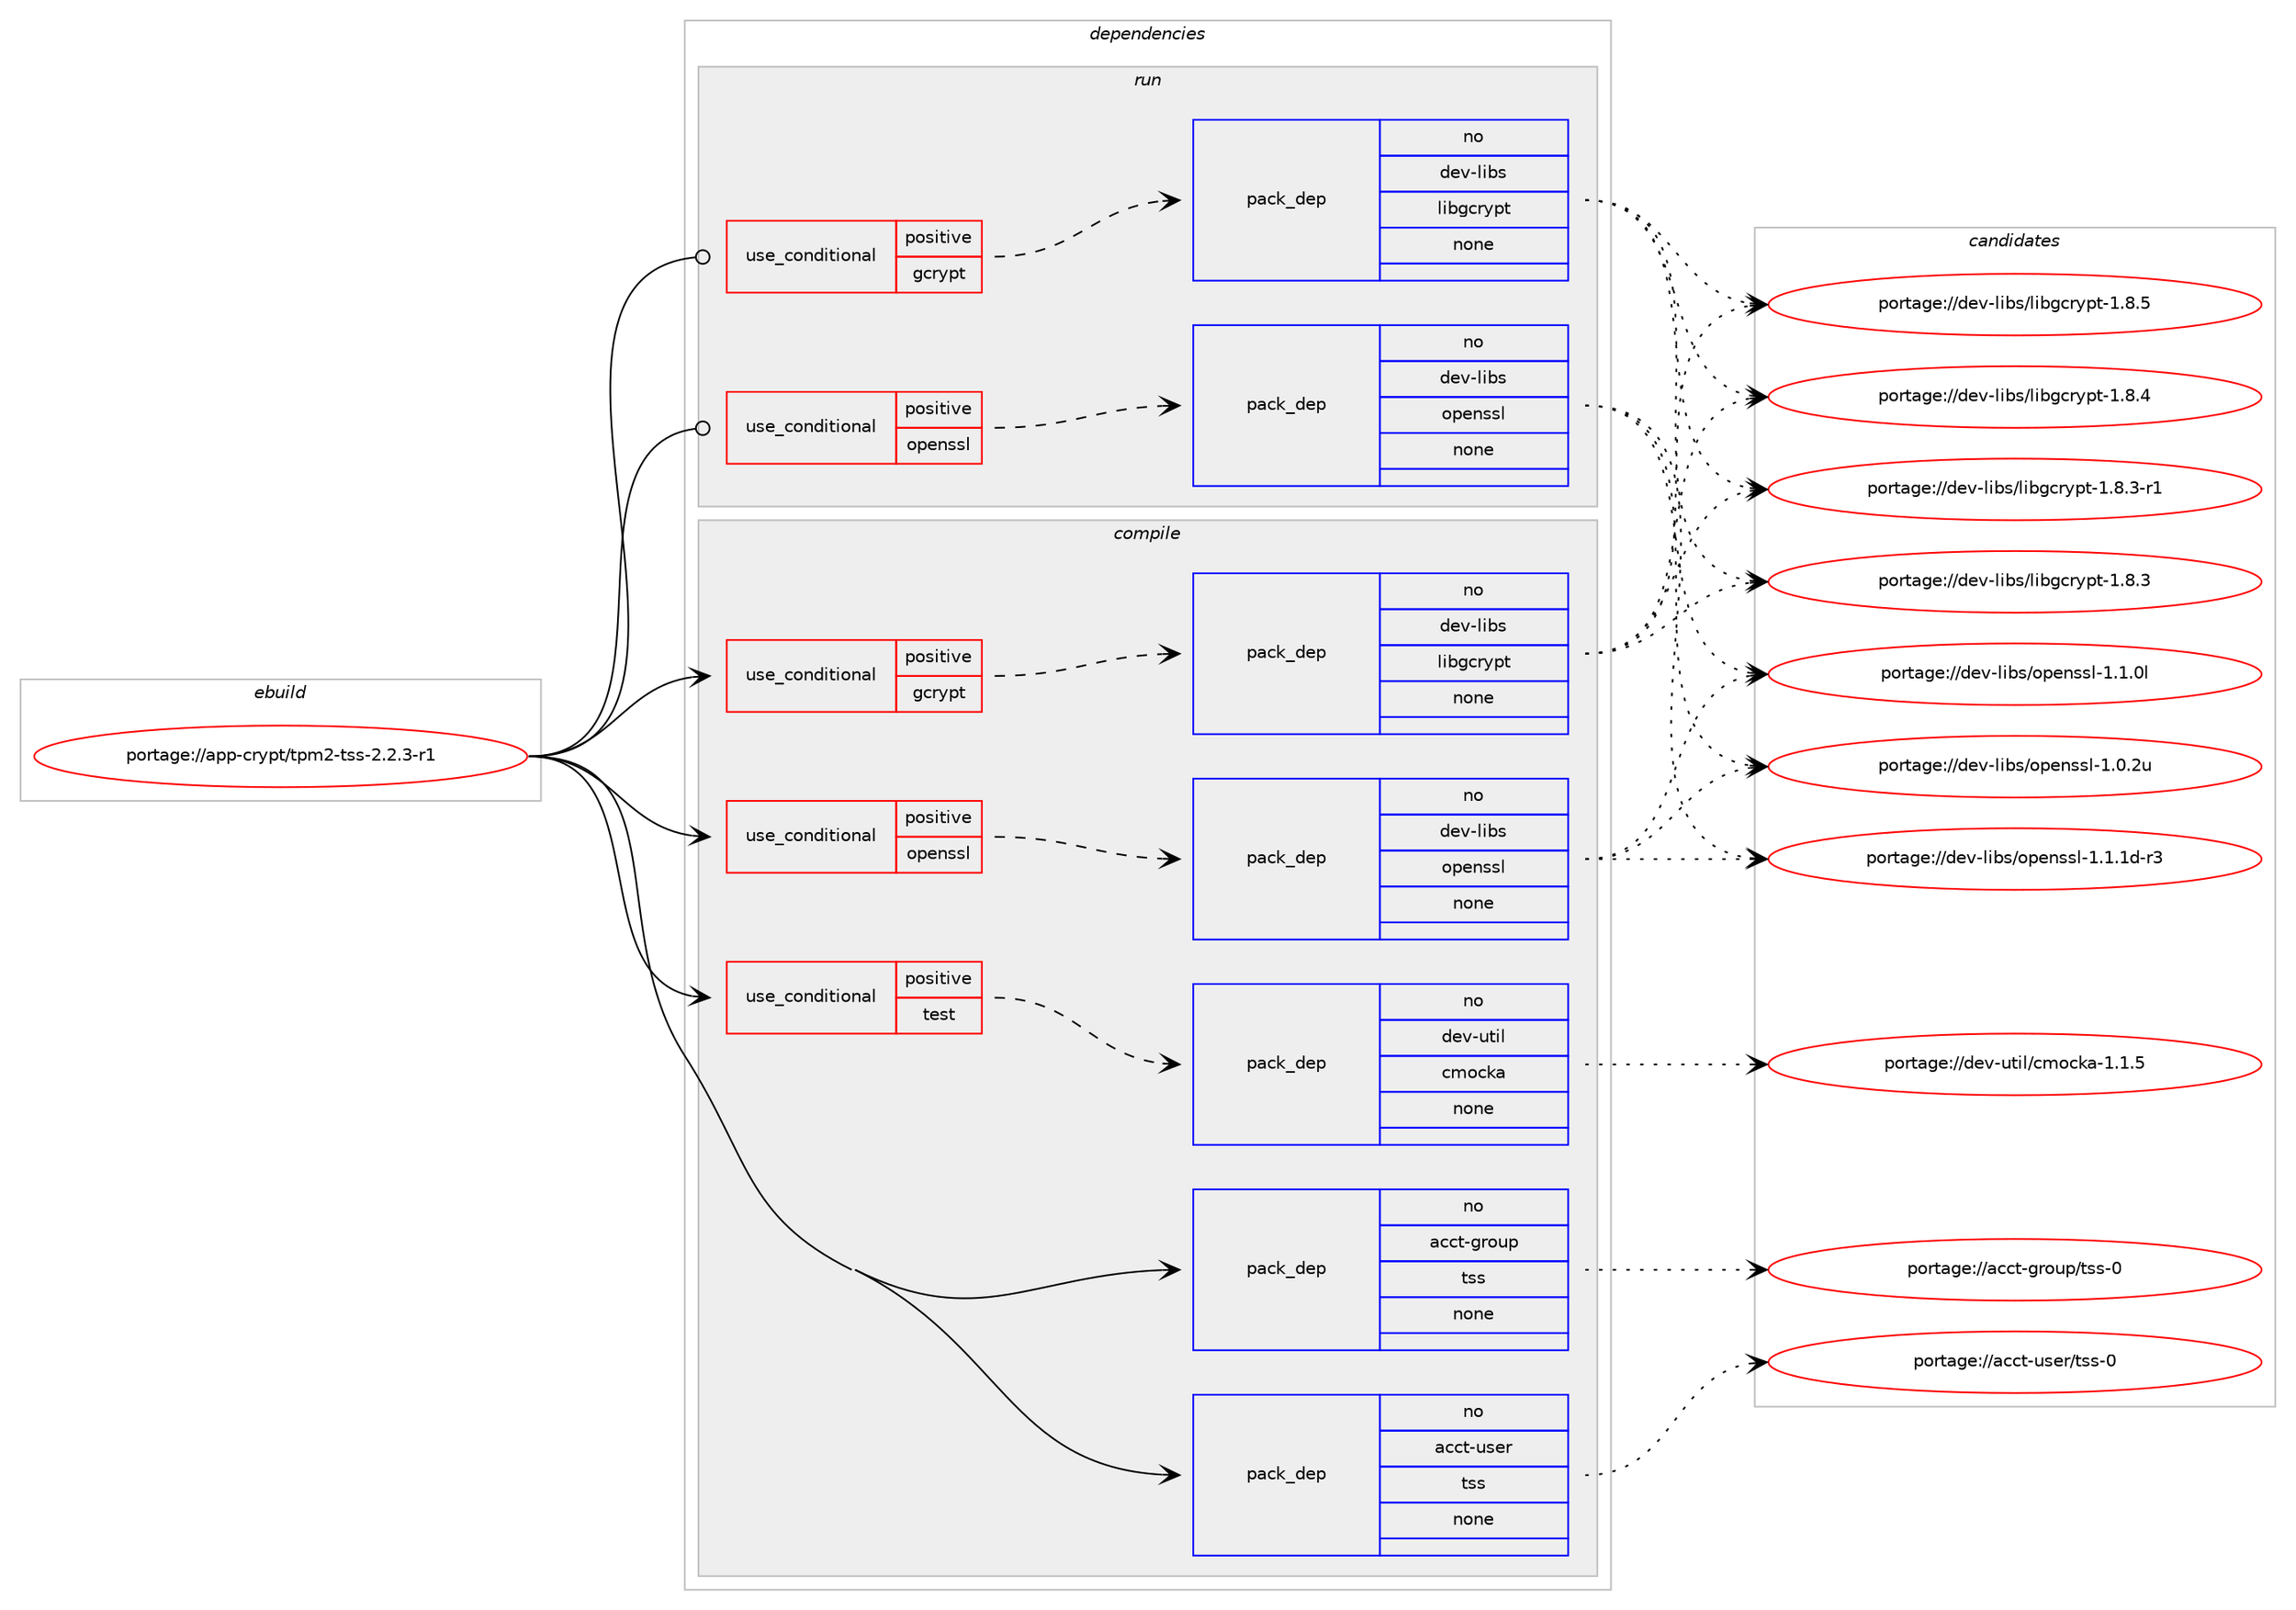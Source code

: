digraph prolog {

# *************
# Graph options
# *************

newrank=true;
concentrate=true;
compound=true;
graph [rankdir=LR,fontname=Helvetica,fontsize=10,ranksep=1.5];#, ranksep=2.5, nodesep=0.2];
edge  [arrowhead=vee];
node  [fontname=Helvetica,fontsize=10];

# **********
# The ebuild
# **********

subgraph cluster_leftcol {
color=gray;
label=<<i>ebuild</i>>;
id [label="portage://app-crypt/tpm2-tss-2.2.3-r1", color=red, width=4, href="../app-crypt/tpm2-tss-2.2.3-r1.svg"];
}

# ****************
# The dependencies
# ****************

subgraph cluster_midcol {
color=gray;
label=<<i>dependencies</i>>;
subgraph cluster_compile {
fillcolor="#eeeeee";
style=filled;
label=<<i>compile</i>>;
subgraph cond151086 {
dependency641281 [label=<<TABLE BORDER="0" CELLBORDER="1" CELLSPACING="0" CELLPADDING="4"><TR><TD ROWSPAN="3" CELLPADDING="10">use_conditional</TD></TR><TR><TD>positive</TD></TR><TR><TD>gcrypt</TD></TR></TABLE>>, shape=none, color=red];
subgraph pack481679 {
dependency641282 [label=<<TABLE BORDER="0" CELLBORDER="1" CELLSPACING="0" CELLPADDING="4" WIDTH="220"><TR><TD ROWSPAN="6" CELLPADDING="30">pack_dep</TD></TR><TR><TD WIDTH="110">no</TD></TR><TR><TD>dev-libs</TD></TR><TR><TD>libgcrypt</TD></TR><TR><TD>none</TD></TR><TR><TD></TD></TR></TABLE>>, shape=none, color=blue];
}
dependency641281:e -> dependency641282:w [weight=20,style="dashed",arrowhead="vee"];
}
id:e -> dependency641281:w [weight=20,style="solid",arrowhead="vee"];
subgraph cond151087 {
dependency641283 [label=<<TABLE BORDER="0" CELLBORDER="1" CELLSPACING="0" CELLPADDING="4"><TR><TD ROWSPAN="3" CELLPADDING="10">use_conditional</TD></TR><TR><TD>positive</TD></TR><TR><TD>openssl</TD></TR></TABLE>>, shape=none, color=red];
subgraph pack481680 {
dependency641284 [label=<<TABLE BORDER="0" CELLBORDER="1" CELLSPACING="0" CELLPADDING="4" WIDTH="220"><TR><TD ROWSPAN="6" CELLPADDING="30">pack_dep</TD></TR><TR><TD WIDTH="110">no</TD></TR><TR><TD>dev-libs</TD></TR><TR><TD>openssl</TD></TR><TR><TD>none</TD></TR><TR><TD></TD></TR></TABLE>>, shape=none, color=blue];
}
dependency641283:e -> dependency641284:w [weight=20,style="dashed",arrowhead="vee"];
}
id:e -> dependency641283:w [weight=20,style="solid",arrowhead="vee"];
subgraph cond151088 {
dependency641285 [label=<<TABLE BORDER="0" CELLBORDER="1" CELLSPACING="0" CELLPADDING="4"><TR><TD ROWSPAN="3" CELLPADDING="10">use_conditional</TD></TR><TR><TD>positive</TD></TR><TR><TD>test</TD></TR></TABLE>>, shape=none, color=red];
subgraph pack481681 {
dependency641286 [label=<<TABLE BORDER="0" CELLBORDER="1" CELLSPACING="0" CELLPADDING="4" WIDTH="220"><TR><TD ROWSPAN="6" CELLPADDING="30">pack_dep</TD></TR><TR><TD WIDTH="110">no</TD></TR><TR><TD>dev-util</TD></TR><TR><TD>cmocka</TD></TR><TR><TD>none</TD></TR><TR><TD></TD></TR></TABLE>>, shape=none, color=blue];
}
dependency641285:e -> dependency641286:w [weight=20,style="dashed",arrowhead="vee"];
}
id:e -> dependency641285:w [weight=20,style="solid",arrowhead="vee"];
subgraph pack481682 {
dependency641287 [label=<<TABLE BORDER="0" CELLBORDER="1" CELLSPACING="0" CELLPADDING="4" WIDTH="220"><TR><TD ROWSPAN="6" CELLPADDING="30">pack_dep</TD></TR><TR><TD WIDTH="110">no</TD></TR><TR><TD>acct-group</TD></TR><TR><TD>tss</TD></TR><TR><TD>none</TD></TR><TR><TD></TD></TR></TABLE>>, shape=none, color=blue];
}
id:e -> dependency641287:w [weight=20,style="solid",arrowhead="vee"];
subgraph pack481683 {
dependency641288 [label=<<TABLE BORDER="0" CELLBORDER="1" CELLSPACING="0" CELLPADDING="4" WIDTH="220"><TR><TD ROWSPAN="6" CELLPADDING="30">pack_dep</TD></TR><TR><TD WIDTH="110">no</TD></TR><TR><TD>acct-user</TD></TR><TR><TD>tss</TD></TR><TR><TD>none</TD></TR><TR><TD></TD></TR></TABLE>>, shape=none, color=blue];
}
id:e -> dependency641288:w [weight=20,style="solid",arrowhead="vee"];
}
subgraph cluster_compileandrun {
fillcolor="#eeeeee";
style=filled;
label=<<i>compile and run</i>>;
}
subgraph cluster_run {
fillcolor="#eeeeee";
style=filled;
label=<<i>run</i>>;
subgraph cond151089 {
dependency641289 [label=<<TABLE BORDER="0" CELLBORDER="1" CELLSPACING="0" CELLPADDING="4"><TR><TD ROWSPAN="3" CELLPADDING="10">use_conditional</TD></TR><TR><TD>positive</TD></TR><TR><TD>gcrypt</TD></TR></TABLE>>, shape=none, color=red];
subgraph pack481684 {
dependency641290 [label=<<TABLE BORDER="0" CELLBORDER="1" CELLSPACING="0" CELLPADDING="4" WIDTH="220"><TR><TD ROWSPAN="6" CELLPADDING="30">pack_dep</TD></TR><TR><TD WIDTH="110">no</TD></TR><TR><TD>dev-libs</TD></TR><TR><TD>libgcrypt</TD></TR><TR><TD>none</TD></TR><TR><TD></TD></TR></TABLE>>, shape=none, color=blue];
}
dependency641289:e -> dependency641290:w [weight=20,style="dashed",arrowhead="vee"];
}
id:e -> dependency641289:w [weight=20,style="solid",arrowhead="odot"];
subgraph cond151090 {
dependency641291 [label=<<TABLE BORDER="0" CELLBORDER="1" CELLSPACING="0" CELLPADDING="4"><TR><TD ROWSPAN="3" CELLPADDING="10">use_conditional</TD></TR><TR><TD>positive</TD></TR><TR><TD>openssl</TD></TR></TABLE>>, shape=none, color=red];
subgraph pack481685 {
dependency641292 [label=<<TABLE BORDER="0" CELLBORDER="1" CELLSPACING="0" CELLPADDING="4" WIDTH="220"><TR><TD ROWSPAN="6" CELLPADDING="30">pack_dep</TD></TR><TR><TD WIDTH="110">no</TD></TR><TR><TD>dev-libs</TD></TR><TR><TD>openssl</TD></TR><TR><TD>none</TD></TR><TR><TD></TD></TR></TABLE>>, shape=none, color=blue];
}
dependency641291:e -> dependency641292:w [weight=20,style="dashed",arrowhead="vee"];
}
id:e -> dependency641291:w [weight=20,style="solid",arrowhead="odot"];
}
}

# **************
# The candidates
# **************

subgraph cluster_choices {
rank=same;
color=gray;
label=<<i>candidates</i>>;

subgraph choice481679 {
color=black;
nodesep=1;
choice1001011184510810598115471081059810399114121112116454946564653 [label="portage://dev-libs/libgcrypt-1.8.5", color=red, width=4,href="../dev-libs/libgcrypt-1.8.5.svg"];
choice1001011184510810598115471081059810399114121112116454946564652 [label="portage://dev-libs/libgcrypt-1.8.4", color=red, width=4,href="../dev-libs/libgcrypt-1.8.4.svg"];
choice10010111845108105981154710810598103991141211121164549465646514511449 [label="portage://dev-libs/libgcrypt-1.8.3-r1", color=red, width=4,href="../dev-libs/libgcrypt-1.8.3-r1.svg"];
choice1001011184510810598115471081059810399114121112116454946564651 [label="portage://dev-libs/libgcrypt-1.8.3", color=red, width=4,href="../dev-libs/libgcrypt-1.8.3.svg"];
dependency641282:e -> choice1001011184510810598115471081059810399114121112116454946564653:w [style=dotted,weight="100"];
dependency641282:e -> choice1001011184510810598115471081059810399114121112116454946564652:w [style=dotted,weight="100"];
dependency641282:e -> choice10010111845108105981154710810598103991141211121164549465646514511449:w [style=dotted,weight="100"];
dependency641282:e -> choice1001011184510810598115471081059810399114121112116454946564651:w [style=dotted,weight="100"];
}
subgraph choice481680 {
color=black;
nodesep=1;
choice1001011184510810598115471111121011101151151084549464946491004511451 [label="portage://dev-libs/openssl-1.1.1d-r3", color=red, width=4,href="../dev-libs/openssl-1.1.1d-r3.svg"];
choice100101118451081059811547111112101110115115108454946494648108 [label="portage://dev-libs/openssl-1.1.0l", color=red, width=4,href="../dev-libs/openssl-1.1.0l.svg"];
choice100101118451081059811547111112101110115115108454946484650117 [label="portage://dev-libs/openssl-1.0.2u", color=red, width=4,href="../dev-libs/openssl-1.0.2u.svg"];
dependency641284:e -> choice1001011184510810598115471111121011101151151084549464946491004511451:w [style=dotted,weight="100"];
dependency641284:e -> choice100101118451081059811547111112101110115115108454946494648108:w [style=dotted,weight="100"];
dependency641284:e -> choice100101118451081059811547111112101110115115108454946484650117:w [style=dotted,weight="100"];
}
subgraph choice481681 {
color=black;
nodesep=1;
choice1001011184511711610510847991091119910797454946494653 [label="portage://dev-util/cmocka-1.1.5", color=red, width=4,href="../dev-util/cmocka-1.1.5.svg"];
dependency641286:e -> choice1001011184511711610510847991091119910797454946494653:w [style=dotted,weight="100"];
}
subgraph choice481682 {
color=black;
nodesep=1;
choice97999911645103114111117112471161151154548 [label="portage://acct-group/tss-0", color=red, width=4,href="../acct-group/tss-0.svg"];
dependency641287:e -> choice97999911645103114111117112471161151154548:w [style=dotted,weight="100"];
}
subgraph choice481683 {
color=black;
nodesep=1;
choice97999911645117115101114471161151154548 [label="portage://acct-user/tss-0", color=red, width=4,href="../acct-user/tss-0.svg"];
dependency641288:e -> choice97999911645117115101114471161151154548:w [style=dotted,weight="100"];
}
subgraph choice481684 {
color=black;
nodesep=1;
choice1001011184510810598115471081059810399114121112116454946564653 [label="portage://dev-libs/libgcrypt-1.8.5", color=red, width=4,href="../dev-libs/libgcrypt-1.8.5.svg"];
choice1001011184510810598115471081059810399114121112116454946564652 [label="portage://dev-libs/libgcrypt-1.8.4", color=red, width=4,href="../dev-libs/libgcrypt-1.8.4.svg"];
choice10010111845108105981154710810598103991141211121164549465646514511449 [label="portage://dev-libs/libgcrypt-1.8.3-r1", color=red, width=4,href="../dev-libs/libgcrypt-1.8.3-r1.svg"];
choice1001011184510810598115471081059810399114121112116454946564651 [label="portage://dev-libs/libgcrypt-1.8.3", color=red, width=4,href="../dev-libs/libgcrypt-1.8.3.svg"];
dependency641290:e -> choice1001011184510810598115471081059810399114121112116454946564653:w [style=dotted,weight="100"];
dependency641290:e -> choice1001011184510810598115471081059810399114121112116454946564652:w [style=dotted,weight="100"];
dependency641290:e -> choice10010111845108105981154710810598103991141211121164549465646514511449:w [style=dotted,weight="100"];
dependency641290:e -> choice1001011184510810598115471081059810399114121112116454946564651:w [style=dotted,weight="100"];
}
subgraph choice481685 {
color=black;
nodesep=1;
choice1001011184510810598115471111121011101151151084549464946491004511451 [label="portage://dev-libs/openssl-1.1.1d-r3", color=red, width=4,href="../dev-libs/openssl-1.1.1d-r3.svg"];
choice100101118451081059811547111112101110115115108454946494648108 [label="portage://dev-libs/openssl-1.1.0l", color=red, width=4,href="../dev-libs/openssl-1.1.0l.svg"];
choice100101118451081059811547111112101110115115108454946484650117 [label="portage://dev-libs/openssl-1.0.2u", color=red, width=4,href="../dev-libs/openssl-1.0.2u.svg"];
dependency641292:e -> choice1001011184510810598115471111121011101151151084549464946491004511451:w [style=dotted,weight="100"];
dependency641292:e -> choice100101118451081059811547111112101110115115108454946494648108:w [style=dotted,weight="100"];
dependency641292:e -> choice100101118451081059811547111112101110115115108454946484650117:w [style=dotted,weight="100"];
}
}

}
